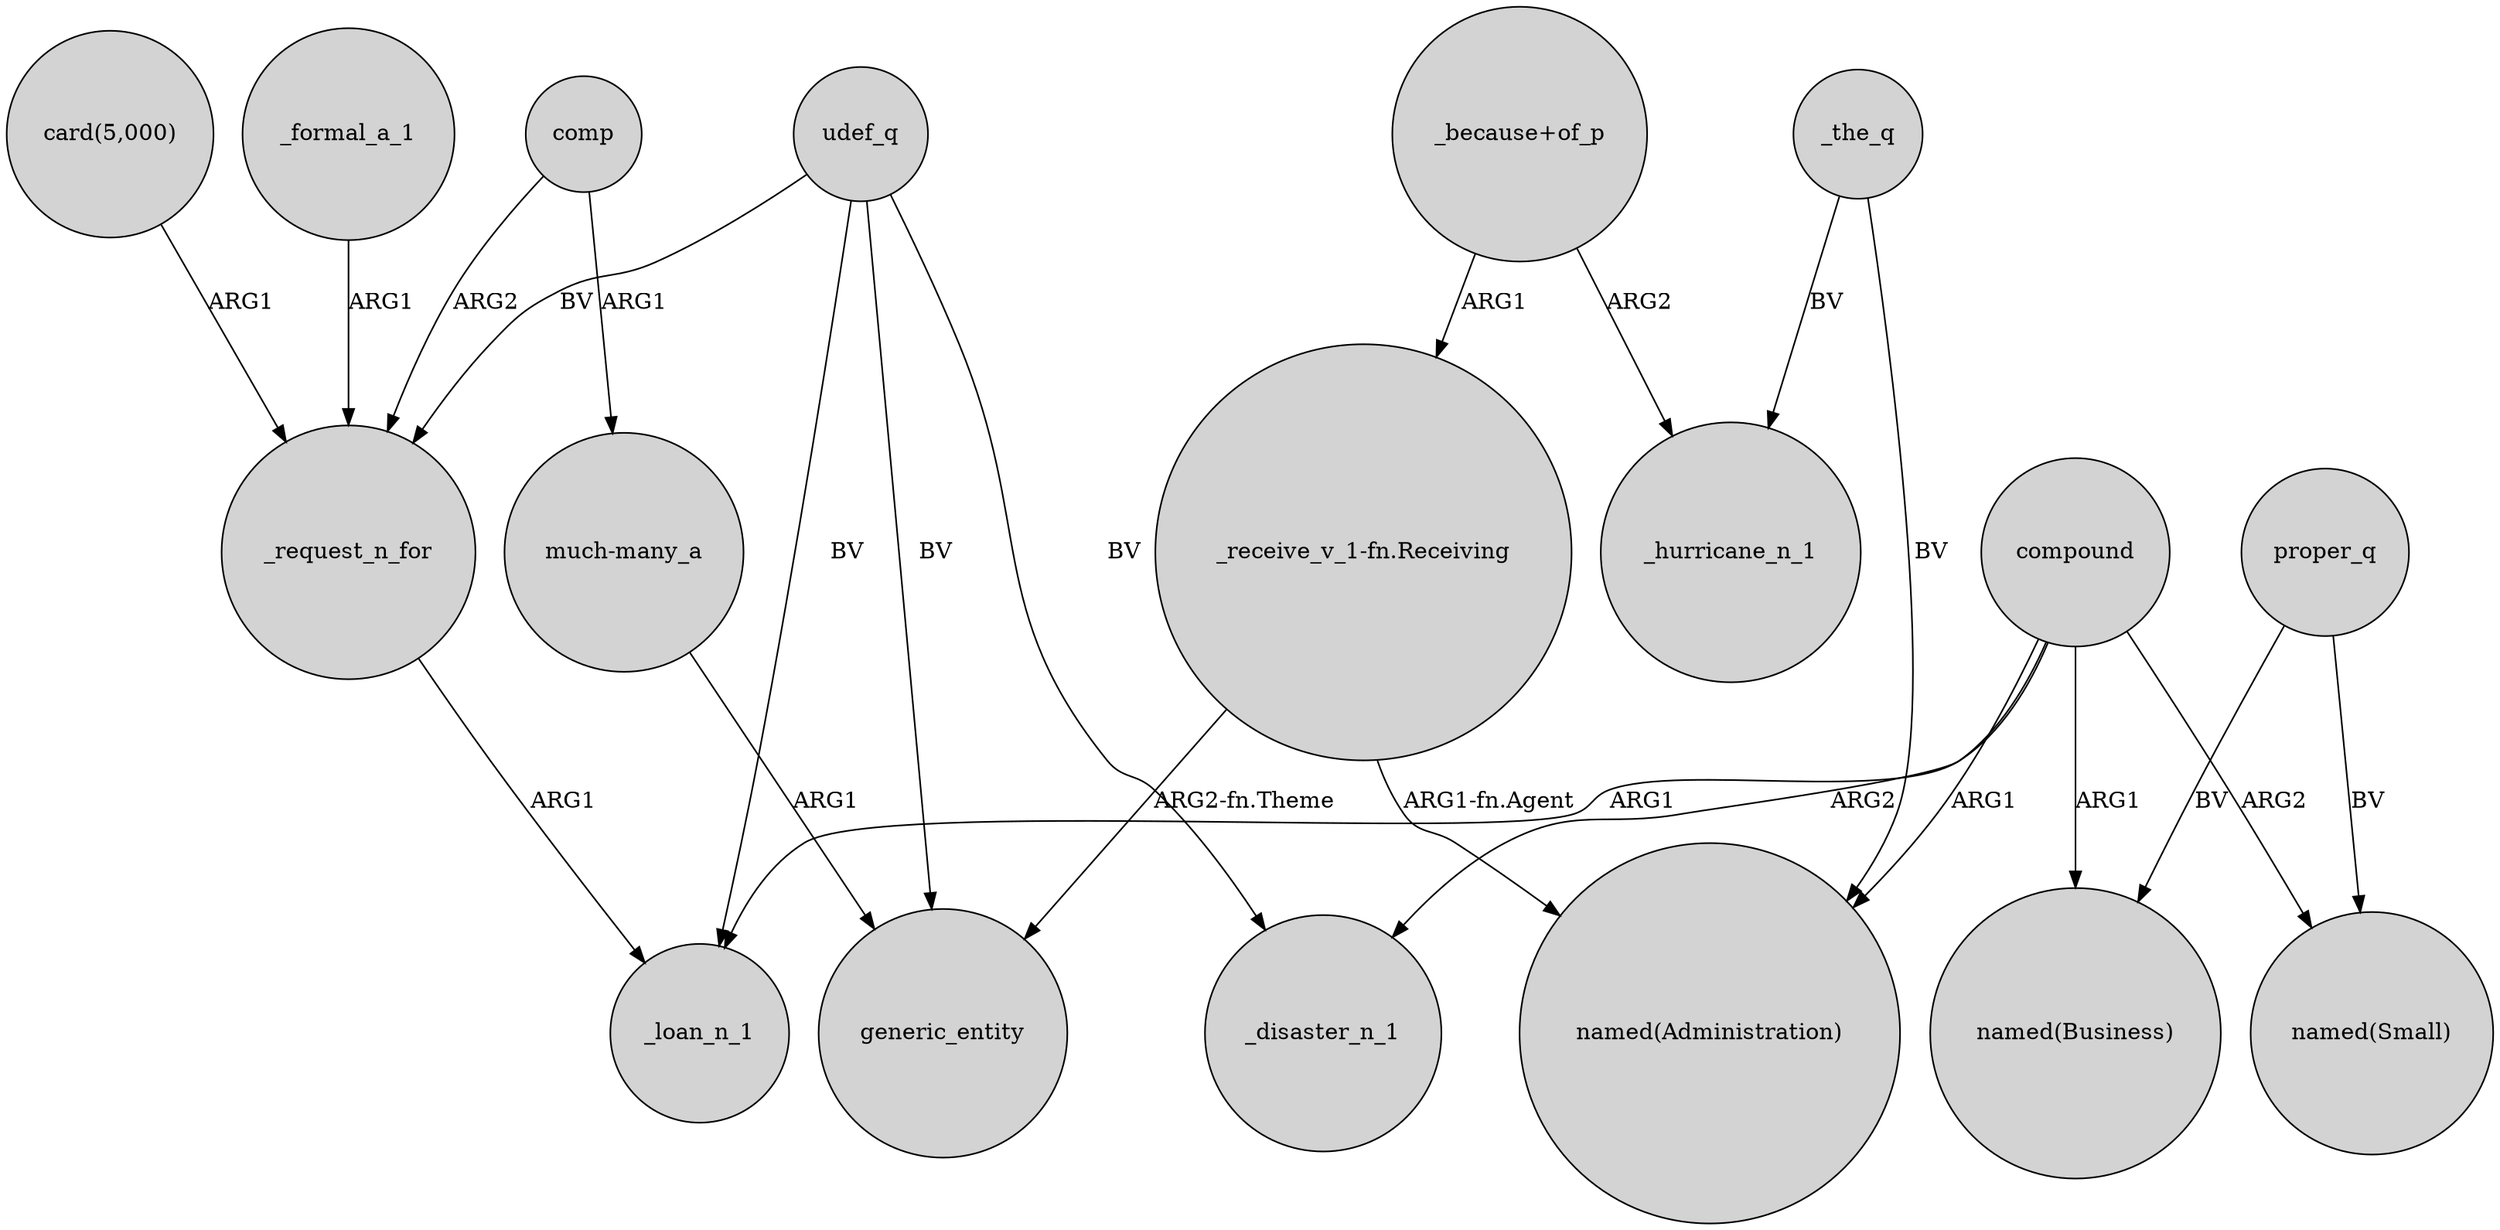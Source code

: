 digraph {
	node [shape=circle style=filled]
	udef_q -> _disaster_n_1 [label=BV]
	"_receive_v_1-fn.Receiving" -> "named(Administration)" [label="ARG1-fn.Agent"]
	udef_q -> generic_entity [label=BV]
	"_because+of_p" -> "_receive_v_1-fn.Receiving" [label=ARG1]
	proper_q -> "named(Business)" [label=BV]
	"much-many_a" -> generic_entity [label=ARG1]
	comp -> _request_n_for [label=ARG2]
	compound -> _disaster_n_1 [label=ARG2]
	udef_q -> _request_n_for [label=BV]
	compound -> "named(Administration)" [label=ARG1]
	comp -> "much-many_a" [label=ARG1]
	_the_q -> "named(Administration)" [label=BV]
	_the_q -> _hurricane_n_1 [label=BV]
	_request_n_for -> _loan_n_1 [label=ARG1]
	compound -> "named(Business)" [label=ARG1]
	compound -> _loan_n_1 [label=ARG1]
	"card(5,000)" -> _request_n_for [label=ARG1]
	compound -> "named(Small)" [label=ARG2]
	"_because+of_p" -> _hurricane_n_1 [label=ARG2]
	_formal_a_1 -> _request_n_for [label=ARG1]
	"_receive_v_1-fn.Receiving" -> generic_entity [label="ARG2-fn.Theme"]
	proper_q -> "named(Small)" [label=BV]
	udef_q -> _loan_n_1 [label=BV]
}
